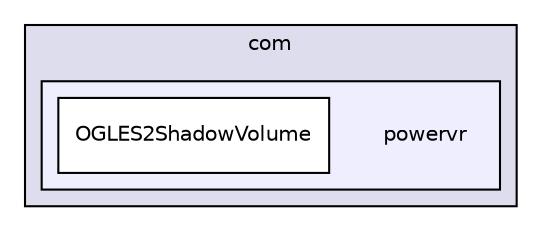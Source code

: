 digraph "PVR/SDK_3.4/Examples/Intermediate/ShadowVolume/OGLES2/Build/Android/src/com/powervr" {
  compound=true
  node [ fontsize="10", fontname="Helvetica"];
  edge [ labelfontsize="10", labelfontname="Helvetica"];
  subgraph clusterdir_4e2c16a810ff83687ed089030d532b42 {
    graph [ bgcolor="#ddddee", pencolor="black", label="com" fontname="Helvetica", fontsize="10", URL="dir_4e2c16a810ff83687ed089030d532b42.html"]
  subgraph clusterdir_b0bfabc5ada84fb0e1620c40b85b8182 {
    graph [ bgcolor="#eeeeff", pencolor="black", label="" URL="dir_b0bfabc5ada84fb0e1620c40b85b8182.html"];
    dir_b0bfabc5ada84fb0e1620c40b85b8182 [shape=plaintext label="powervr"];
    dir_9237d0534851717ceadc81a9f037546f [shape=box label="OGLES2ShadowVolume" color="black" fillcolor="white" style="filled" URL="dir_9237d0534851717ceadc81a9f037546f.html"];
  }
  }
}

